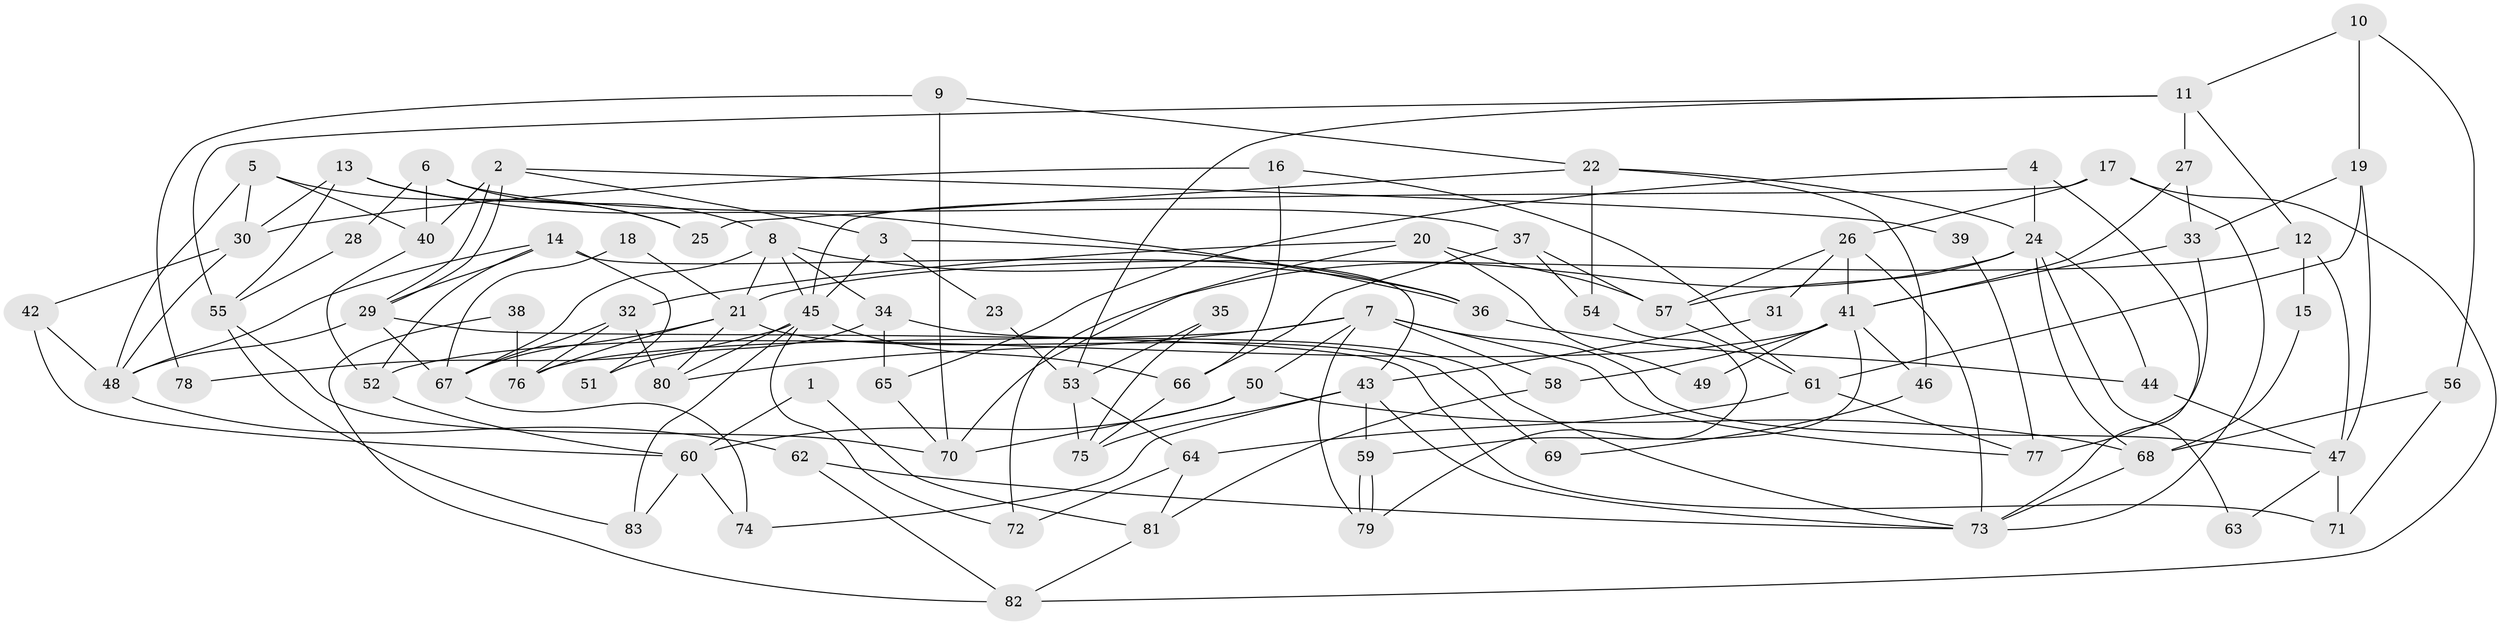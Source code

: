 // coarse degree distribution, {1: 0.030303030303030304, 2: 0.21212121212121213, 4: 0.12121212121212122, 6: 0.15151515151515152, 3: 0.12121212121212122, 5: 0.09090909090909091, 7: 0.15151515151515152, 8: 0.06060606060606061, 9: 0.030303030303030304, 10: 0.030303030303030304}
// Generated by graph-tools (version 1.1) at 2025/54/03/04/25 21:54:57]
// undirected, 83 vertices, 166 edges
graph export_dot {
graph [start="1"]
  node [color=gray90,style=filled];
  1;
  2;
  3;
  4;
  5;
  6;
  7;
  8;
  9;
  10;
  11;
  12;
  13;
  14;
  15;
  16;
  17;
  18;
  19;
  20;
  21;
  22;
  23;
  24;
  25;
  26;
  27;
  28;
  29;
  30;
  31;
  32;
  33;
  34;
  35;
  36;
  37;
  38;
  39;
  40;
  41;
  42;
  43;
  44;
  45;
  46;
  47;
  48;
  49;
  50;
  51;
  52;
  53;
  54;
  55;
  56;
  57;
  58;
  59;
  60;
  61;
  62;
  63;
  64;
  65;
  66;
  67;
  68;
  69;
  70;
  71;
  72;
  73;
  74;
  75;
  76;
  77;
  78;
  79;
  80;
  81;
  82;
  83;
  1 -- 60;
  1 -- 81;
  2 -- 29;
  2 -- 29;
  2 -- 40;
  2 -- 3;
  2 -- 39;
  3 -- 45;
  3 -- 23;
  3 -- 36;
  4 -- 24;
  4 -- 73;
  4 -- 65;
  5 -- 48;
  5 -- 40;
  5 -- 25;
  5 -- 30;
  6 -- 8;
  6 -- 37;
  6 -- 28;
  6 -- 40;
  7 -- 80;
  7 -- 50;
  7 -- 47;
  7 -- 58;
  7 -- 76;
  7 -- 77;
  7 -- 79;
  8 -- 45;
  8 -- 34;
  8 -- 21;
  8 -- 36;
  8 -- 67;
  9 -- 70;
  9 -- 22;
  9 -- 78;
  10 -- 11;
  10 -- 19;
  10 -- 56;
  11 -- 27;
  11 -- 12;
  11 -- 53;
  11 -- 55;
  12 -- 21;
  12 -- 47;
  12 -- 15;
  13 -- 36;
  13 -- 30;
  13 -- 25;
  13 -- 55;
  14 -- 29;
  14 -- 43;
  14 -- 48;
  14 -- 51;
  14 -- 52;
  15 -- 68;
  16 -- 66;
  16 -- 61;
  16 -- 30;
  17 -- 26;
  17 -- 45;
  17 -- 73;
  17 -- 82;
  18 -- 21;
  18 -- 67;
  19 -- 61;
  19 -- 47;
  19 -- 33;
  20 -- 32;
  20 -- 72;
  20 -- 49;
  20 -- 57;
  21 -- 67;
  21 -- 69;
  21 -- 76;
  21 -- 80;
  22 -- 24;
  22 -- 25;
  22 -- 46;
  22 -- 54;
  23 -- 53;
  24 -- 68;
  24 -- 44;
  24 -- 57;
  24 -- 63;
  24 -- 70;
  26 -- 73;
  26 -- 57;
  26 -- 31;
  26 -- 41;
  27 -- 41;
  27 -- 33;
  28 -- 55;
  29 -- 48;
  29 -- 67;
  29 -- 71;
  30 -- 42;
  30 -- 48;
  31 -- 43;
  32 -- 67;
  32 -- 76;
  32 -- 80;
  33 -- 41;
  33 -- 77;
  34 -- 65;
  34 -- 73;
  34 -- 51;
  35 -- 53;
  35 -- 75;
  36 -- 44;
  37 -- 57;
  37 -- 54;
  37 -- 66;
  38 -- 76;
  38 -- 82;
  39 -- 77;
  40 -- 52;
  41 -- 52;
  41 -- 46;
  41 -- 49;
  41 -- 58;
  41 -- 59;
  42 -- 48;
  42 -- 60;
  43 -- 73;
  43 -- 59;
  43 -- 74;
  43 -- 75;
  44 -- 47;
  45 -- 80;
  45 -- 83;
  45 -- 66;
  45 -- 72;
  45 -- 78;
  46 -- 69;
  47 -- 71;
  47 -- 63;
  48 -- 62;
  50 -- 60;
  50 -- 70;
  50 -- 68;
  52 -- 60;
  53 -- 75;
  53 -- 64;
  54 -- 79;
  55 -- 70;
  55 -- 83;
  56 -- 68;
  56 -- 71;
  57 -- 61;
  58 -- 81;
  59 -- 79;
  59 -- 79;
  60 -- 74;
  60 -- 83;
  61 -- 77;
  61 -- 64;
  62 -- 82;
  62 -- 73;
  64 -- 72;
  64 -- 81;
  65 -- 70;
  66 -- 75;
  67 -- 74;
  68 -- 73;
  81 -- 82;
}
